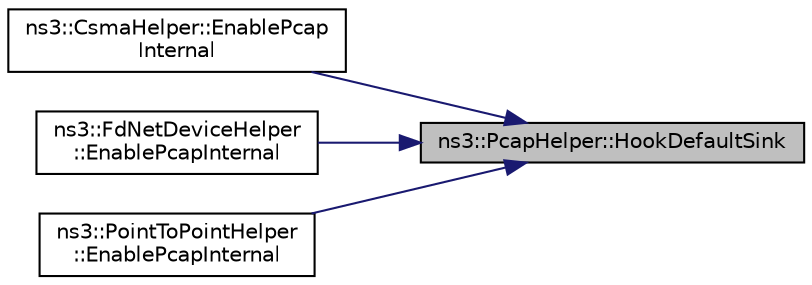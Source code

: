 digraph "ns3::PcapHelper::HookDefaultSink"
{
 // LATEX_PDF_SIZE
  edge [fontname="Helvetica",fontsize="10",labelfontname="Helvetica",labelfontsize="10"];
  node [fontname="Helvetica",fontsize="10",shape=record];
  rankdir="RL";
  Node1 [label="ns3::PcapHelper::HookDefaultSink",height=0.2,width=0.4,color="black", fillcolor="grey75", style="filled", fontcolor="black",tooltip="Hook a trace source to the default trace sink."];
  Node1 -> Node2 [dir="back",color="midnightblue",fontsize="10",style="solid",fontname="Helvetica"];
  Node2 [label="ns3::CsmaHelper::EnablePcap\lInternal",height=0.2,width=0.4,color="black", fillcolor="white", style="filled",URL="$classns3_1_1_csma_helper.html#a3a3b8319bd49352ac6e597acc48c4485",tooltip="Enable pcap output on the indicated net device."];
  Node1 -> Node3 [dir="back",color="midnightblue",fontsize="10",style="solid",fontname="Helvetica"];
  Node3 [label="ns3::FdNetDeviceHelper\l::EnablePcapInternal",height=0.2,width=0.4,color="black", fillcolor="white", style="filled",URL="$classns3_1_1_fd_net_device_helper.html#ad2438701b5de250057f690ad9c88a693",tooltip="Enable pcap output on the indicated net device."];
  Node1 -> Node4 [dir="back",color="midnightblue",fontsize="10",style="solid",fontname="Helvetica"];
  Node4 [label="ns3::PointToPointHelper\l::EnablePcapInternal",height=0.2,width=0.4,color="black", fillcolor="white", style="filled",URL="$classns3_1_1_point_to_point_helper.html#abe3ce49bfc07a9d40cead59b508b9c3e",tooltip="Enable pcap output the indicated net device."];
}
